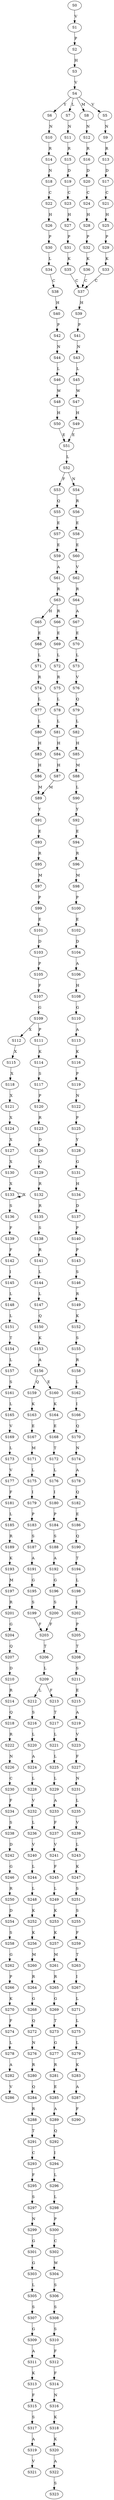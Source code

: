 strict digraph  {
	S0 -> S1 [ label = V ];
	S1 -> S2 [ label = P ];
	S2 -> S3 [ label = H ];
	S3 -> S4 [ label = V ];
	S4 -> S5 [ label = V ];
	S4 -> S6 [ label = Y ];
	S4 -> S7 [ label = L ];
	S4 -> S8 [ label = M ];
	S5 -> S9 [ label = N ];
	S6 -> S10 [ label = N ];
	S7 -> S11 [ label = N ];
	S8 -> S12 [ label = N ];
	S9 -> S13 [ label = R ];
	S10 -> S14 [ label = R ];
	S11 -> S15 [ label = R ];
	S12 -> S16 [ label = R ];
	S13 -> S17 [ label = D ];
	S14 -> S18 [ label = N ];
	S15 -> S19 [ label = D ];
	S16 -> S20 [ label = D ];
	S17 -> S21 [ label = C ];
	S18 -> S22 [ label = C ];
	S19 -> S23 [ label = C ];
	S20 -> S24 [ label = C ];
	S21 -> S25 [ label = H ];
	S22 -> S26 [ label = H ];
	S23 -> S27 [ label = H ];
	S24 -> S28 [ label = H ];
	S25 -> S29 [ label = P ];
	S26 -> S30 [ label = P ];
	S27 -> S31 [ label = P ];
	S28 -> S32 [ label = P ];
	S29 -> S33 [ label = K ];
	S30 -> S34 [ label = L ];
	S31 -> S35 [ label = K ];
	S32 -> S36 [ label = K ];
	S33 -> S37 [ label = C ];
	S34 -> S38 [ label = C ];
	S35 -> S37 [ label = C ];
	S36 -> S37 [ label = C ];
	S37 -> S39 [ label = H ];
	S38 -> S40 [ label = H ];
	S39 -> S41 [ label = P ];
	S40 -> S42 [ label = P ];
	S41 -> S43 [ label = N ];
	S42 -> S44 [ label = N ];
	S43 -> S45 [ label = L ];
	S44 -> S46 [ label = L ];
	S45 -> S47 [ label = W ];
	S46 -> S48 [ label = W ];
	S47 -> S49 [ label = H ];
	S48 -> S50 [ label = H ];
	S49 -> S51 [ label = E ];
	S50 -> S51 [ label = E ];
	S51 -> S52 [ label = L ];
	S52 -> S53 [ label = F ];
	S52 -> S54 [ label = N ];
	S53 -> S55 [ label = Q ];
	S54 -> S56 [ label = R ];
	S55 -> S57 [ label = E ];
	S56 -> S58 [ label = E ];
	S57 -> S59 [ label = E ];
	S58 -> S60 [ label = E ];
	S59 -> S61 [ label = A ];
	S60 -> S62 [ label = V ];
	S61 -> S63 [ label = R ];
	S62 -> S64 [ label = R ];
	S63 -> S65 [ label = H ];
	S63 -> S66 [ label = R ];
	S64 -> S67 [ label = A ];
	S65 -> S68 [ label = E ];
	S66 -> S69 [ label = E ];
	S67 -> S70 [ label = E ];
	S68 -> S71 [ label = L ];
	S69 -> S72 [ label = L ];
	S70 -> S73 [ label = L ];
	S71 -> S74 [ label = R ];
	S72 -> S75 [ label = R ];
	S73 -> S76 [ label = V ];
	S74 -> S77 [ label = L ];
	S75 -> S78 [ label = L ];
	S76 -> S79 [ label = Q ];
	S77 -> S80 [ label = L ];
	S78 -> S81 [ label = L ];
	S79 -> S82 [ label = L ];
	S80 -> S83 [ label = H ];
	S81 -> S84 [ label = H ];
	S82 -> S85 [ label = H ];
	S83 -> S86 [ label = H ];
	S84 -> S87 [ label = H ];
	S85 -> S88 [ label = M ];
	S86 -> S89 [ label = M ];
	S87 -> S89 [ label = M ];
	S88 -> S90 [ label = L ];
	S89 -> S91 [ label = Y ];
	S90 -> S92 [ label = Y ];
	S91 -> S93 [ label = E ];
	S92 -> S94 [ label = E ];
	S93 -> S95 [ label = R ];
	S94 -> S96 [ label = R ];
	S95 -> S97 [ label = M ];
	S96 -> S98 [ label = M ];
	S97 -> S99 [ label = P ];
	S98 -> S100 [ label = P ];
	S99 -> S101 [ label = E ];
	S100 -> S102 [ label = E ];
	S101 -> S103 [ label = D ];
	S102 -> S104 [ label = D ];
	S103 -> S105 [ label = P ];
	S104 -> S106 [ label = A ];
	S105 -> S107 [ label = F ];
	S106 -> S108 [ label = H ];
	S107 -> S109 [ label = G ];
	S108 -> S110 [ label = G ];
	S109 -> S111 [ label = P ];
	S109 -> S112 [ label = X ];
	S110 -> S113 [ label = A ];
	S111 -> S114 [ label = K ];
	S112 -> S115 [ label = X ];
	S113 -> S116 [ label = K ];
	S114 -> S117 [ label = S ];
	S115 -> S118 [ label = X ];
	S116 -> S119 [ label = P ];
	S117 -> S120 [ label = P ];
	S118 -> S121 [ label = X ];
	S119 -> S122 [ label = N ];
	S120 -> S123 [ label = R ];
	S121 -> S124 [ label = X ];
	S122 -> S125 [ label = P ];
	S123 -> S126 [ label = D ];
	S124 -> S127 [ label = X ];
	S125 -> S128 [ label = Y ];
	S126 -> S129 [ label = Q ];
	S127 -> S130 [ label = X ];
	S128 -> S131 [ label = G ];
	S129 -> S132 [ label = R ];
	S130 -> S133 [ label = X ];
	S131 -> S134 [ label = H ];
	S132 -> S135 [ label = R ];
	S133 -> S136 [ label = S ];
	S133 -> S133 [ label = X ];
	S134 -> S137 [ label = D ];
	S135 -> S138 [ label = S ];
	S136 -> S139 [ label = F ];
	S137 -> S140 [ label = P ];
	S138 -> S141 [ label = R ];
	S139 -> S142 [ label = F ];
	S140 -> S143 [ label = P ];
	S141 -> S144 [ label = L ];
	S142 -> S145 [ label = I ];
	S143 -> S146 [ label = S ];
	S144 -> S147 [ label = L ];
	S145 -> S148 [ label = L ];
	S146 -> S149 [ label = R ];
	S147 -> S150 [ label = Q ];
	S148 -> S151 [ label = L ];
	S149 -> S152 [ label = K ];
	S150 -> S153 [ label = K ];
	S151 -> S154 [ label = T ];
	S152 -> S155 [ label = S ];
	S153 -> S156 [ label = A ];
	S154 -> S157 [ label = L ];
	S155 -> S158 [ label = R ];
	S156 -> S159 [ label = Q ];
	S156 -> S160 [ label = E ];
	S157 -> S161 [ label = S ];
	S158 -> S162 [ label = L ];
	S159 -> S163 [ label = K ];
	S160 -> S164 [ label = K ];
	S161 -> S165 [ label = L ];
	S162 -> S166 [ label = I ];
	S163 -> S167 [ label = E ];
	S164 -> S168 [ label = E ];
	S165 -> S169 [ label = V ];
	S166 -> S170 [ label = Q ];
	S167 -> S171 [ label = M ];
	S168 -> S172 [ label = T ];
	S169 -> S173 [ label = L ];
	S170 -> S174 [ label = N ];
	S171 -> S175 [ label = L ];
	S172 -> S176 [ label = L ];
	S173 -> S177 [ label = V ];
	S174 -> S178 [ label = A ];
	S175 -> S179 [ label = I ];
	S176 -> S180 [ label = I ];
	S177 -> S181 [ label = F ];
	S178 -> S182 [ label = Q ];
	S179 -> S183 [ label = P ];
	S180 -> S184 [ label = P ];
	S181 -> S185 [ label = L ];
	S182 -> S186 [ label = E ];
	S183 -> S187 [ label = S ];
	S184 -> S188 [ label = S ];
	S185 -> S189 [ label = R ];
	S186 -> S190 [ label = Q ];
	S187 -> S191 [ label = A ];
	S188 -> S192 [ label = A ];
	S189 -> S193 [ label = K ];
	S190 -> S194 [ label = T ];
	S191 -> S195 [ label = G ];
	S192 -> S196 [ label = G ];
	S193 -> S197 [ label = M ];
	S194 -> S198 [ label = L ];
	S195 -> S199 [ label = S ];
	S196 -> S200 [ label = S ];
	S197 -> S201 [ label = R ];
	S198 -> S202 [ label = I ];
	S199 -> S203 [ label = F ];
	S200 -> S203 [ label = F ];
	S201 -> S204 [ label = G ];
	S202 -> S205 [ label = P ];
	S203 -> S206 [ label = T ];
	S204 -> S207 [ label = Q ];
	S205 -> S208 [ label = T ];
	S206 -> S209 [ label = L ];
	S207 -> S210 [ label = D ];
	S208 -> S211 [ label = S ];
	S209 -> S212 [ label = L ];
	S209 -> S213 [ label = F ];
	S210 -> S214 [ label = R ];
	S211 -> S215 [ label = E ];
	S212 -> S216 [ label = S ];
	S213 -> S217 [ label = T ];
	S214 -> S218 [ label = Q ];
	S215 -> S219 [ label = A ];
	S216 -> S220 [ label = L ];
	S217 -> S221 [ label = L ];
	S218 -> S222 [ label = R ];
	S219 -> S223 [ label = V ];
	S220 -> S224 [ label = A ];
	S221 -> S225 [ label = L ];
	S222 -> S226 [ label = N ];
	S223 -> S227 [ label = F ];
	S224 -> S228 [ label = L ];
	S225 -> S229 [ label = L ];
	S226 -> S230 [ label = C ];
	S227 -> S231 [ label = N ];
	S228 -> S232 [ label = V ];
	S229 -> S233 [ label = A ];
	S230 -> S234 [ label = F ];
	S231 -> S235 [ label = L ];
	S232 -> S236 [ label = L ];
	S233 -> S237 [ label = F ];
	S234 -> S238 [ label = S ];
	S235 -> S239 [ label = V ];
	S236 -> S240 [ label = V ];
	S237 -> S241 [ label = V ];
	S238 -> S242 [ label = D ];
	S239 -> S243 [ label = L ];
	S240 -> S244 [ label = L ];
	S241 -> S245 [ label = F ];
	S242 -> S246 [ label = G ];
	S243 -> S247 [ label = K ];
	S244 -> S248 [ label = L ];
	S245 -> S249 [ label = L ];
	S246 -> S250 [ label = R ];
	S247 -> S251 [ label = S ];
	S248 -> S252 [ label = K ];
	S249 -> S253 [ label = K ];
	S250 -> S254 [ label = D ];
	S251 -> S255 [ label = S ];
	S252 -> S256 [ label = K ];
	S253 -> S257 [ label = K ];
	S254 -> S258 [ label = S ];
	S255 -> S259 [ label = F ];
	S256 -> S260 [ label = M ];
	S257 -> S261 [ label = M ];
	S258 -> S262 [ label = G ];
	S259 -> S263 [ label = T ];
	S260 -> S264 [ label = R ];
	S261 -> S265 [ label = R ];
	S262 -> S266 [ label = P ];
	S263 -> S267 [ label = I ];
	S264 -> S268 [ label = G ];
	S265 -> S269 [ label = G ];
	S266 -> S270 [ label = K ];
	S267 -> S271 [ label = L ];
	S268 -> S272 [ label = Q ];
	S269 -> S273 [ label = T ];
	S270 -> S274 [ label = F ];
	S271 -> S275 [ label = L ];
	S272 -> S276 [ label = N ];
	S273 -> S277 [ label = G ];
	S274 -> S278 [ label = L ];
	S275 -> S279 [ label = L ];
	S276 -> S280 [ label = R ];
	S277 -> S281 [ label = R ];
	S278 -> S282 [ label = A ];
	S279 -> S283 [ label = K ];
	S280 -> S284 [ label = Q ];
	S281 -> S285 [ label = E ];
	S282 -> S286 [ label = V ];
	S283 -> S287 [ label = A ];
	S284 -> S288 [ label = R ];
	S285 -> S289 [ label = A ];
	S287 -> S290 [ label = F ];
	S288 -> S291 [ label = T ];
	S289 -> S292 [ label = Q ];
	S291 -> S293 [ label = C ];
	S292 -> S294 [ label = I ];
	S293 -> S295 [ label = F ];
	S294 -> S296 [ label = L ];
	S295 -> S297 [ label = S ];
	S296 -> S298 [ label = L ];
	S297 -> S299 [ label = N ];
	S298 -> S300 [ label = P ];
	S299 -> S301 [ label = G ];
	S300 -> S302 [ label = C ];
	S301 -> S303 [ label = G ];
	S302 -> S304 [ label = W ];
	S303 -> S305 [ label = L ];
	S304 -> S306 [ label = S ];
	S305 -> S307 [ label = S ];
	S306 -> S308 [ label = S ];
	S307 -> S309 [ label = G ];
	S308 -> S310 [ label = S ];
	S309 -> S311 [ label = A ];
	S310 -> S312 [ label = F ];
	S311 -> S313 [ label = K ];
	S312 -> S314 [ label = F ];
	S313 -> S315 [ label = F ];
	S314 -> S316 [ label = N ];
	S315 -> S317 [ label = S ];
	S316 -> S318 [ label = K ];
	S317 -> S319 [ label = A ];
	S318 -> S320 [ label = K ];
	S319 -> S321 [ label = V ];
	S320 -> S322 [ label = A ];
	S322 -> S323 [ label = S ];
}

